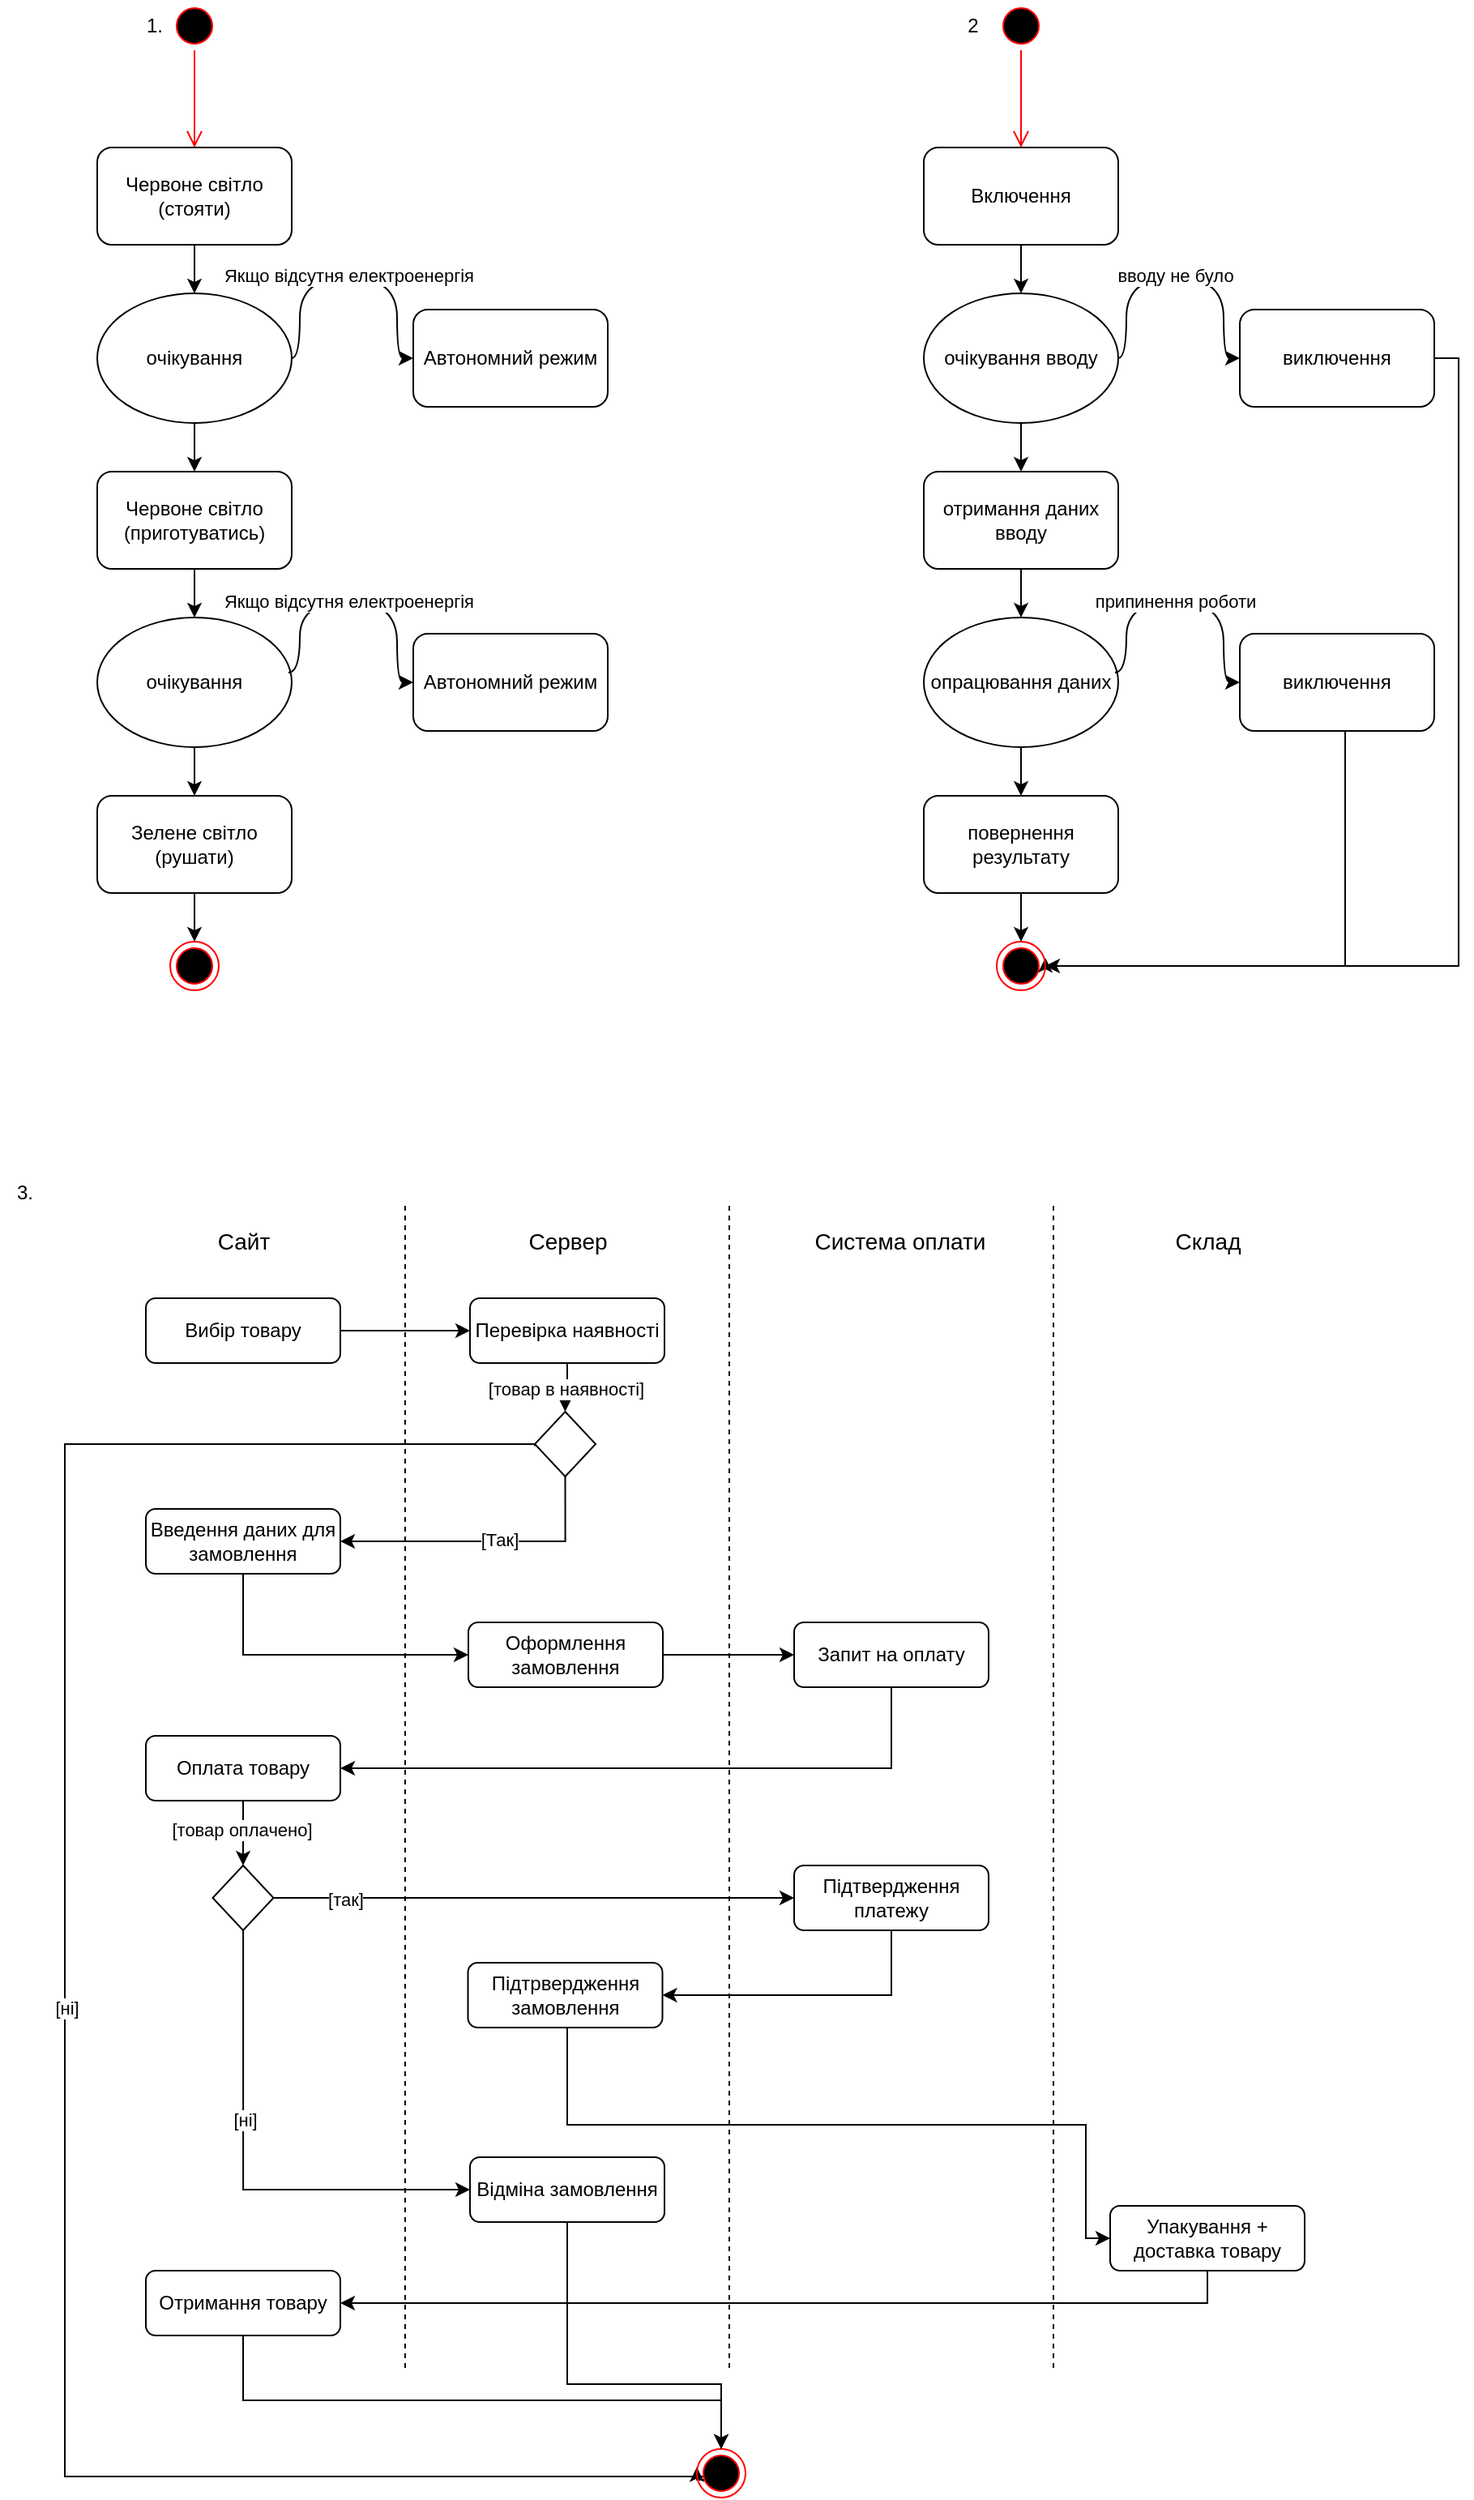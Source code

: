 <mxfile version="23.0.2" type="github">
  <diagram name="Page-1" id="Lz_YT9Ny3R0DxHCwnYko">
    <mxGraphModel dx="1434" dy="1880" grid="1" gridSize="10" guides="1" tooltips="1" connect="1" arrows="1" fold="1" page="1" pageScale="1" pageWidth="850" pageHeight="1100" math="0" shadow="0">
      <root>
        <mxCell id="0" />
        <mxCell id="1" parent="0" />
        <mxCell id="0Z1GudnxE-C9GBcNJ5cL-46" value="" style="group" vertex="1" connectable="0" parent="1">
          <mxGeometry x="90" y="-700" width="315" height="610" as="geometry" />
        </mxCell>
        <mxCell id="0Z1GudnxE-C9GBcNJ5cL-1" value="" style="ellipse;html=1;shape=startState;fillColor=#000000;strokeColor=#ff0000;" vertex="1" parent="0Z1GudnxE-C9GBcNJ5cL-46">
          <mxGeometry x="45" width="30" height="30" as="geometry" />
        </mxCell>
        <mxCell id="0Z1GudnxE-C9GBcNJ5cL-2" value="" style="edgeStyle=orthogonalEdgeStyle;html=1;verticalAlign=bottom;endArrow=open;endSize=8;strokeColor=#ff0000;rounded=0;" edge="1" source="0Z1GudnxE-C9GBcNJ5cL-1" parent="0Z1GudnxE-C9GBcNJ5cL-46">
          <mxGeometry relative="1" as="geometry">
            <mxPoint x="60" y="90" as="targetPoint" />
          </mxGeometry>
        </mxCell>
        <mxCell id="0Z1GudnxE-C9GBcNJ5cL-3" value="Червоне світло&lt;br&gt;(стояти)" style="rounded=1;whiteSpace=wrap;html=1;" vertex="1" parent="0Z1GudnxE-C9GBcNJ5cL-46">
          <mxGeometry y="90" width="120" height="60" as="geometry" />
        </mxCell>
        <mxCell id="0Z1GudnxE-C9GBcNJ5cL-4" value="очікування" style="ellipse;whiteSpace=wrap;html=1;" vertex="1" parent="0Z1GudnxE-C9GBcNJ5cL-46">
          <mxGeometry y="180" width="120" height="80" as="geometry" />
        </mxCell>
        <mxCell id="0Z1GudnxE-C9GBcNJ5cL-5" style="edgeStyle=orthogonalEdgeStyle;rounded=0;orthogonalLoop=1;jettySize=auto;html=1;" edge="1" parent="0Z1GudnxE-C9GBcNJ5cL-46" source="0Z1GudnxE-C9GBcNJ5cL-3" target="0Z1GudnxE-C9GBcNJ5cL-4">
          <mxGeometry relative="1" as="geometry" />
        </mxCell>
        <mxCell id="0Z1GudnxE-C9GBcNJ5cL-6" value="Автономний режим" style="rounded=1;whiteSpace=wrap;html=1;" vertex="1" parent="0Z1GudnxE-C9GBcNJ5cL-46">
          <mxGeometry x="195" y="190" width="120" height="60" as="geometry" />
        </mxCell>
        <mxCell id="0Z1GudnxE-C9GBcNJ5cL-14" style="edgeStyle=orthogonalEdgeStyle;rounded=0;orthogonalLoop=1;jettySize=auto;html=1;entryX=0;entryY=0.5;entryDx=0;entryDy=0;curved=1;exitX=1;exitY=0.5;exitDx=0;exitDy=0;" edge="1" parent="0Z1GudnxE-C9GBcNJ5cL-46" source="0Z1GudnxE-C9GBcNJ5cL-4" target="0Z1GudnxE-C9GBcNJ5cL-6">
          <mxGeometry relative="1" as="geometry">
            <Array as="points">
              <mxPoint x="125" y="220" />
              <mxPoint x="125" y="170" />
              <mxPoint x="185" y="170" />
              <mxPoint x="185" y="220" />
            </Array>
          </mxGeometry>
        </mxCell>
        <mxCell id="0Z1GudnxE-C9GBcNJ5cL-16" value="Якщо відсутня електроенергія" style="edgeLabel;html=1;align=center;verticalAlign=middle;resizable=0;points=[];" vertex="1" connectable="0" parent="0Z1GudnxE-C9GBcNJ5cL-14">
          <mxGeometry x="-0.029" y="1" relative="1" as="geometry">
            <mxPoint as="offset" />
          </mxGeometry>
        </mxCell>
        <mxCell id="0Z1GudnxE-C9GBcNJ5cL-8" value="Червоне світло&lt;br&gt;(приготуватись)" style="rounded=1;whiteSpace=wrap;html=1;" vertex="1" parent="0Z1GudnxE-C9GBcNJ5cL-46">
          <mxGeometry y="290" width="120" height="60" as="geometry" />
        </mxCell>
        <mxCell id="0Z1GudnxE-C9GBcNJ5cL-10" style="edgeStyle=orthogonalEdgeStyle;rounded=0;orthogonalLoop=1;jettySize=auto;html=1;" edge="1" parent="0Z1GudnxE-C9GBcNJ5cL-46" source="0Z1GudnxE-C9GBcNJ5cL-4" target="0Z1GudnxE-C9GBcNJ5cL-8">
          <mxGeometry relative="1" as="geometry" />
        </mxCell>
        <mxCell id="0Z1GudnxE-C9GBcNJ5cL-9" value="очікування" style="ellipse;whiteSpace=wrap;html=1;" vertex="1" parent="0Z1GudnxE-C9GBcNJ5cL-46">
          <mxGeometry y="380" width="120" height="80" as="geometry" />
        </mxCell>
        <mxCell id="0Z1GudnxE-C9GBcNJ5cL-7" style="edgeStyle=orthogonalEdgeStyle;rounded=0;orthogonalLoop=1;jettySize=auto;html=1;" edge="1" parent="0Z1GudnxE-C9GBcNJ5cL-46" source="0Z1GudnxE-C9GBcNJ5cL-8" target="0Z1GudnxE-C9GBcNJ5cL-9">
          <mxGeometry relative="1" as="geometry" />
        </mxCell>
        <mxCell id="0Z1GudnxE-C9GBcNJ5cL-11" value="Зелене світло&lt;br&gt;(рушати)" style="rounded=1;whiteSpace=wrap;html=1;" vertex="1" parent="0Z1GudnxE-C9GBcNJ5cL-46">
          <mxGeometry y="490" width="120" height="60" as="geometry" />
        </mxCell>
        <mxCell id="0Z1GudnxE-C9GBcNJ5cL-12" style="edgeStyle=orthogonalEdgeStyle;rounded=0;orthogonalLoop=1;jettySize=auto;html=1;" edge="1" parent="0Z1GudnxE-C9GBcNJ5cL-46" source="0Z1GudnxE-C9GBcNJ5cL-9" target="0Z1GudnxE-C9GBcNJ5cL-11">
          <mxGeometry relative="1" as="geometry" />
        </mxCell>
        <mxCell id="0Z1GudnxE-C9GBcNJ5cL-13" value="Автономний режим" style="rounded=1;whiteSpace=wrap;html=1;" vertex="1" parent="0Z1GudnxE-C9GBcNJ5cL-46">
          <mxGeometry x="195" y="390" width="120" height="60" as="geometry" />
        </mxCell>
        <mxCell id="0Z1GudnxE-C9GBcNJ5cL-15" style="edgeStyle=orthogonalEdgeStyle;rounded=0;orthogonalLoop=1;jettySize=auto;html=1;entryX=0;entryY=0.5;entryDx=0;entryDy=0;curved=1;exitX=0.983;exitY=0.425;exitDx=0;exitDy=0;exitPerimeter=0;" edge="1" parent="0Z1GudnxE-C9GBcNJ5cL-46" source="0Z1GudnxE-C9GBcNJ5cL-9" target="0Z1GudnxE-C9GBcNJ5cL-13">
          <mxGeometry relative="1" as="geometry">
            <Array as="points">
              <mxPoint x="125" y="414" />
              <mxPoint x="125" y="370" />
              <mxPoint x="185" y="370" />
            </Array>
          </mxGeometry>
        </mxCell>
        <mxCell id="0Z1GudnxE-C9GBcNJ5cL-17" value="Якщо відсутня електроенергія" style="edgeLabel;html=1;align=center;verticalAlign=middle;resizable=0;points=[];" vertex="1" connectable="0" parent="0Z1GudnxE-C9GBcNJ5cL-15">
          <mxGeometry x="-0.052" relative="1" as="geometry">
            <mxPoint as="offset" />
          </mxGeometry>
        </mxCell>
        <mxCell id="0Z1GudnxE-C9GBcNJ5cL-18" value="" style="ellipse;html=1;shape=endState;fillColor=#000000;strokeColor=#ff0000;" vertex="1" parent="0Z1GudnxE-C9GBcNJ5cL-46">
          <mxGeometry x="45" y="580" width="30" height="30" as="geometry" />
        </mxCell>
        <mxCell id="0Z1GudnxE-C9GBcNJ5cL-19" style="edgeStyle=orthogonalEdgeStyle;rounded=0;orthogonalLoop=1;jettySize=auto;html=1;" edge="1" parent="0Z1GudnxE-C9GBcNJ5cL-46" source="0Z1GudnxE-C9GBcNJ5cL-11" target="0Z1GudnxE-C9GBcNJ5cL-18">
          <mxGeometry relative="1" as="geometry" />
        </mxCell>
        <mxCell id="0Z1GudnxE-C9GBcNJ5cL-48" value="1." style="text;html=1;align=center;verticalAlign=middle;resizable=0;points=[];autosize=1;strokeColor=none;fillColor=none;" vertex="1" parent="0Z1GudnxE-C9GBcNJ5cL-46">
          <mxGeometry x="20" width="30" height="30" as="geometry" />
        </mxCell>
        <mxCell id="0Z1GudnxE-C9GBcNJ5cL-47" value="" style="group" vertex="1" connectable="0" parent="1">
          <mxGeometry x="600" y="-700" width="330" height="610" as="geometry" />
        </mxCell>
        <mxCell id="0Z1GudnxE-C9GBcNJ5cL-20" value="" style="ellipse;html=1;shape=startState;fillColor=#000000;strokeColor=#ff0000;" vertex="1" parent="0Z1GudnxE-C9GBcNJ5cL-47">
          <mxGeometry x="45" width="30" height="30" as="geometry" />
        </mxCell>
        <mxCell id="0Z1GudnxE-C9GBcNJ5cL-21" value="" style="edgeStyle=orthogonalEdgeStyle;html=1;verticalAlign=bottom;endArrow=open;endSize=8;strokeColor=#ff0000;rounded=0;" edge="1" parent="0Z1GudnxE-C9GBcNJ5cL-47" source="0Z1GudnxE-C9GBcNJ5cL-20">
          <mxGeometry relative="1" as="geometry">
            <mxPoint x="60" y="90" as="targetPoint" />
          </mxGeometry>
        </mxCell>
        <mxCell id="0Z1GudnxE-C9GBcNJ5cL-23" value="Включення" style="rounded=1;whiteSpace=wrap;html=1;" vertex="1" parent="0Z1GudnxE-C9GBcNJ5cL-47">
          <mxGeometry y="90" width="120" height="60" as="geometry" />
        </mxCell>
        <mxCell id="0Z1GudnxE-C9GBcNJ5cL-27" value="очікування вводу" style="ellipse;whiteSpace=wrap;html=1;" vertex="1" parent="0Z1GudnxE-C9GBcNJ5cL-47">
          <mxGeometry y="180" width="120" height="80" as="geometry" />
        </mxCell>
        <mxCell id="0Z1GudnxE-C9GBcNJ5cL-22" style="edgeStyle=orthogonalEdgeStyle;rounded=0;orthogonalLoop=1;jettySize=auto;html=1;" edge="1" parent="0Z1GudnxE-C9GBcNJ5cL-47" source="0Z1GudnxE-C9GBcNJ5cL-23" target="0Z1GudnxE-C9GBcNJ5cL-27">
          <mxGeometry relative="1" as="geometry" />
        </mxCell>
        <mxCell id="0Z1GudnxE-C9GBcNJ5cL-28" value="виключення" style="rounded=1;whiteSpace=wrap;html=1;" vertex="1" parent="0Z1GudnxE-C9GBcNJ5cL-47">
          <mxGeometry x="195" y="190" width="120" height="60" as="geometry" />
        </mxCell>
        <mxCell id="0Z1GudnxE-C9GBcNJ5cL-25" style="edgeStyle=orthogonalEdgeStyle;rounded=0;orthogonalLoop=1;jettySize=auto;html=1;entryX=0;entryY=0.5;entryDx=0;entryDy=0;curved=1;exitX=1;exitY=0.5;exitDx=0;exitDy=0;" edge="1" parent="0Z1GudnxE-C9GBcNJ5cL-47" source="0Z1GudnxE-C9GBcNJ5cL-27" target="0Z1GudnxE-C9GBcNJ5cL-28">
          <mxGeometry relative="1" as="geometry">
            <Array as="points">
              <mxPoint x="125" y="220" />
              <mxPoint x="125" y="170" />
              <mxPoint x="185" y="170" />
              <mxPoint x="185" y="220" />
            </Array>
          </mxGeometry>
        </mxCell>
        <mxCell id="0Z1GudnxE-C9GBcNJ5cL-26" value="вводу не було" style="edgeLabel;html=1;align=center;verticalAlign=middle;resizable=0;points=[];" vertex="1" connectable="0" parent="0Z1GudnxE-C9GBcNJ5cL-25">
          <mxGeometry x="-0.029" y="1" relative="1" as="geometry">
            <mxPoint as="offset" />
          </mxGeometry>
        </mxCell>
        <mxCell id="0Z1GudnxE-C9GBcNJ5cL-30" value="отримання даних вводу" style="rounded=1;whiteSpace=wrap;html=1;" vertex="1" parent="0Z1GudnxE-C9GBcNJ5cL-47">
          <mxGeometry y="290" width="120" height="60" as="geometry" />
        </mxCell>
        <mxCell id="0Z1GudnxE-C9GBcNJ5cL-24" style="edgeStyle=orthogonalEdgeStyle;rounded=0;orthogonalLoop=1;jettySize=auto;html=1;" edge="1" parent="0Z1GudnxE-C9GBcNJ5cL-47" source="0Z1GudnxE-C9GBcNJ5cL-27" target="0Z1GudnxE-C9GBcNJ5cL-30">
          <mxGeometry relative="1" as="geometry" />
        </mxCell>
        <mxCell id="0Z1GudnxE-C9GBcNJ5cL-34" value="опрацювання даних" style="ellipse;whiteSpace=wrap;html=1;" vertex="1" parent="0Z1GudnxE-C9GBcNJ5cL-47">
          <mxGeometry y="380" width="120" height="80" as="geometry" />
        </mxCell>
        <mxCell id="0Z1GudnxE-C9GBcNJ5cL-29" style="edgeStyle=orthogonalEdgeStyle;rounded=0;orthogonalLoop=1;jettySize=auto;html=1;" edge="1" parent="0Z1GudnxE-C9GBcNJ5cL-47" source="0Z1GudnxE-C9GBcNJ5cL-30" target="0Z1GudnxE-C9GBcNJ5cL-34">
          <mxGeometry relative="1" as="geometry" />
        </mxCell>
        <mxCell id="0Z1GudnxE-C9GBcNJ5cL-36" value="повернення результату" style="rounded=1;whiteSpace=wrap;html=1;" vertex="1" parent="0Z1GudnxE-C9GBcNJ5cL-47">
          <mxGeometry y="490" width="120" height="60" as="geometry" />
        </mxCell>
        <mxCell id="0Z1GudnxE-C9GBcNJ5cL-31" style="edgeStyle=orthogonalEdgeStyle;rounded=0;orthogonalLoop=1;jettySize=auto;html=1;" edge="1" parent="0Z1GudnxE-C9GBcNJ5cL-47" source="0Z1GudnxE-C9GBcNJ5cL-34" target="0Z1GudnxE-C9GBcNJ5cL-36">
          <mxGeometry relative="1" as="geometry" />
        </mxCell>
        <mxCell id="0Z1GudnxE-C9GBcNJ5cL-41" style="edgeStyle=orthogonalEdgeStyle;rounded=0;orthogonalLoop=1;jettySize=auto;html=1;entryX=0.833;entryY=0.5;entryDx=0;entryDy=0;entryPerimeter=0;" edge="1" parent="0Z1GudnxE-C9GBcNJ5cL-47">
          <mxGeometry relative="1" as="geometry">
            <mxPoint x="260.01" y="445" as="sourcePoint" />
            <mxPoint x="75.0" y="590" as="targetPoint" />
            <Array as="points">
              <mxPoint x="260.01" y="595" />
              <mxPoint x="75.01" y="595" />
            </Array>
          </mxGeometry>
        </mxCell>
        <mxCell id="0Z1GudnxE-C9GBcNJ5cL-37" value="виключення" style="rounded=1;whiteSpace=wrap;html=1;" vertex="1" parent="0Z1GudnxE-C9GBcNJ5cL-47">
          <mxGeometry x="195" y="390" width="120" height="60" as="geometry" />
        </mxCell>
        <mxCell id="0Z1GudnxE-C9GBcNJ5cL-32" style="edgeStyle=orthogonalEdgeStyle;rounded=0;orthogonalLoop=1;jettySize=auto;html=1;entryX=0;entryY=0.5;entryDx=0;entryDy=0;curved=1;exitX=0.983;exitY=0.425;exitDx=0;exitDy=0;exitPerimeter=0;" edge="1" parent="0Z1GudnxE-C9GBcNJ5cL-47" source="0Z1GudnxE-C9GBcNJ5cL-34" target="0Z1GudnxE-C9GBcNJ5cL-37">
          <mxGeometry relative="1" as="geometry">
            <Array as="points">
              <mxPoint x="125" y="414" />
              <mxPoint x="125" y="370" />
              <mxPoint x="185" y="370" />
            </Array>
          </mxGeometry>
        </mxCell>
        <mxCell id="0Z1GudnxE-C9GBcNJ5cL-33" value="припинення роботи" style="edgeLabel;html=1;align=center;verticalAlign=middle;resizable=0;points=[];" vertex="1" connectable="0" parent="0Z1GudnxE-C9GBcNJ5cL-32">
          <mxGeometry x="-0.052" relative="1" as="geometry">
            <mxPoint as="offset" />
          </mxGeometry>
        </mxCell>
        <mxCell id="0Z1GudnxE-C9GBcNJ5cL-38" value="" style="ellipse;html=1;shape=endState;fillColor=#000000;strokeColor=#ff0000;" vertex="1" parent="0Z1GudnxE-C9GBcNJ5cL-47">
          <mxGeometry x="45" y="580" width="30" height="30" as="geometry" />
        </mxCell>
        <mxCell id="0Z1GudnxE-C9GBcNJ5cL-42" style="edgeStyle=orthogonalEdgeStyle;rounded=0;orthogonalLoop=1;jettySize=auto;html=1;entryX=1;entryY=0.5;entryDx=0;entryDy=0;" edge="1" parent="0Z1GudnxE-C9GBcNJ5cL-47" source="0Z1GudnxE-C9GBcNJ5cL-28" target="0Z1GudnxE-C9GBcNJ5cL-38">
          <mxGeometry relative="1" as="geometry">
            <Array as="points">
              <mxPoint x="330" y="220" />
              <mxPoint x="330" y="595" />
            </Array>
          </mxGeometry>
        </mxCell>
        <mxCell id="0Z1GudnxE-C9GBcNJ5cL-35" style="edgeStyle=orthogonalEdgeStyle;rounded=0;orthogonalLoop=1;jettySize=auto;html=1;" edge="1" parent="0Z1GudnxE-C9GBcNJ5cL-47" source="0Z1GudnxE-C9GBcNJ5cL-36" target="0Z1GudnxE-C9GBcNJ5cL-38">
          <mxGeometry relative="1" as="geometry" />
        </mxCell>
        <mxCell id="0Z1GudnxE-C9GBcNJ5cL-49" value="2" style="text;html=1;align=center;verticalAlign=middle;resizable=0;points=[];autosize=1;strokeColor=none;fillColor=none;" vertex="1" parent="0Z1GudnxE-C9GBcNJ5cL-47">
          <mxGeometry x="15" width="30" height="30" as="geometry" />
        </mxCell>
        <mxCell id="0Z1GudnxE-C9GBcNJ5cL-99" value="" style="group" vertex="1" connectable="0" parent="1">
          <mxGeometry x="30" y="20" width="805" height="820" as="geometry" />
        </mxCell>
        <mxCell id="0Z1GudnxE-C9GBcNJ5cL-45" value="" style="endArrow=none;dashed=1;html=1;rounded=0;" edge="1" parent="0Z1GudnxE-C9GBcNJ5cL-99">
          <mxGeometry width="50" height="50" relative="1" as="geometry">
            <mxPoint x="250" y="740" as="sourcePoint" />
            <mxPoint x="250" y="20" as="targetPoint" />
          </mxGeometry>
        </mxCell>
        <mxCell id="0Z1GudnxE-C9GBcNJ5cL-50" value="Сайт" style="text;html=1;align=center;verticalAlign=middle;resizable=0;points=[];autosize=1;strokeColor=none;fillColor=none;fontSize=14;" vertex="1" parent="0Z1GudnxE-C9GBcNJ5cL-99">
          <mxGeometry x="120" y="30" width="60" height="30" as="geometry" />
        </mxCell>
        <mxCell id="0Z1GudnxE-C9GBcNJ5cL-51" value="" style="endArrow=none;dashed=1;html=1;rounded=0;" edge="1" parent="0Z1GudnxE-C9GBcNJ5cL-99">
          <mxGeometry width="50" height="50" relative="1" as="geometry">
            <mxPoint x="450" y="740" as="sourcePoint" />
            <mxPoint x="450" y="20" as="targetPoint" />
          </mxGeometry>
        </mxCell>
        <mxCell id="0Z1GudnxE-C9GBcNJ5cL-53" value="Вибір товару" style="rounded=1;whiteSpace=wrap;html=1;" vertex="1" parent="0Z1GudnxE-C9GBcNJ5cL-99">
          <mxGeometry x="90" y="80" width="120" height="40" as="geometry" />
        </mxCell>
        <mxCell id="0Z1GudnxE-C9GBcNJ5cL-54" value="" style="endArrow=none;dashed=1;html=1;rounded=0;" edge="1" parent="0Z1GudnxE-C9GBcNJ5cL-99">
          <mxGeometry width="50" height="50" relative="1" as="geometry">
            <mxPoint x="650" y="740" as="sourcePoint" />
            <mxPoint x="650" y="20" as="targetPoint" />
          </mxGeometry>
        </mxCell>
        <mxCell id="0Z1GudnxE-C9GBcNJ5cL-55" value="Система оплати" style="text;html=1;align=center;verticalAlign=middle;resizable=0;points=[];autosize=1;strokeColor=none;fillColor=none;fontSize=14;" vertex="1" parent="0Z1GudnxE-C9GBcNJ5cL-99">
          <mxGeometry x="490" y="30" width="130" height="30" as="geometry" />
        </mxCell>
        <mxCell id="0Z1GudnxE-C9GBcNJ5cL-57" value="Склад" style="text;html=1;align=center;verticalAlign=middle;resizable=0;points=[];autosize=1;strokeColor=none;fillColor=none;fontSize=14;" vertex="1" parent="0Z1GudnxE-C9GBcNJ5cL-99">
          <mxGeometry x="715" y="30" width="60" height="30" as="geometry" />
        </mxCell>
        <mxCell id="0Z1GudnxE-C9GBcNJ5cL-58" value="Перевірка наявності" style="rounded=1;whiteSpace=wrap;html=1;" vertex="1" parent="0Z1GudnxE-C9GBcNJ5cL-99">
          <mxGeometry x="290" y="80" width="120" height="40" as="geometry" />
        </mxCell>
        <mxCell id="0Z1GudnxE-C9GBcNJ5cL-64" style="edgeStyle=orthogonalEdgeStyle;rounded=0;orthogonalLoop=1;jettySize=auto;html=1;" edge="1" parent="0Z1GudnxE-C9GBcNJ5cL-99" source="0Z1GudnxE-C9GBcNJ5cL-53" target="0Z1GudnxE-C9GBcNJ5cL-58">
          <mxGeometry relative="1" as="geometry" />
        </mxCell>
        <mxCell id="0Z1GudnxE-C9GBcNJ5cL-60" value="Сервер" style="text;html=1;align=center;verticalAlign=middle;resizable=0;points=[];autosize=1;strokeColor=none;fillColor=none;fontSize=14;" vertex="1" parent="0Z1GudnxE-C9GBcNJ5cL-99">
          <mxGeometry x="315" y="30" width="70" height="30" as="geometry" />
        </mxCell>
        <mxCell id="0Z1GudnxE-C9GBcNJ5cL-68" style="edgeStyle=orthogonalEdgeStyle;rounded=0;orthogonalLoop=1;jettySize=auto;html=1;entryX=0;entryY=0.5;entryDx=0;entryDy=0;" edge="1" parent="0Z1GudnxE-C9GBcNJ5cL-99">
          <mxGeometry relative="1" as="geometry">
            <mxPoint x="329.95" y="171.25" as="sourcePoint" />
            <mxPoint x="429.95" y="801.25" as="targetPoint" />
            <Array as="points">
              <mxPoint x="330" y="170" />
              <mxPoint x="40" y="170" />
              <mxPoint x="40" y="807" />
              <mxPoint x="440" y="807" />
              <mxPoint x="440" y="809" />
              <mxPoint x="430" y="809" />
            </Array>
          </mxGeometry>
        </mxCell>
        <mxCell id="0Z1GudnxE-C9GBcNJ5cL-69" value="[ні]" style="edgeLabel;html=1;align=center;verticalAlign=middle;resizable=0;points=[];" vertex="1" connectable="0" parent="0Z1GudnxE-C9GBcNJ5cL-68">
          <mxGeometry x="-0.051" y="1" relative="1" as="geometry">
            <mxPoint as="offset" />
          </mxGeometry>
        </mxCell>
        <mxCell id="0Z1GudnxE-C9GBcNJ5cL-61" value="" style="rhombus;whiteSpace=wrap;html=1;" vertex="1" parent="0Z1GudnxE-C9GBcNJ5cL-99">
          <mxGeometry x="330" y="150" width="37.5" height="40" as="geometry" />
        </mxCell>
        <mxCell id="0Z1GudnxE-C9GBcNJ5cL-62" style="edgeStyle=orthogonalEdgeStyle;rounded=0;orthogonalLoop=1;jettySize=auto;html=1;" edge="1" parent="0Z1GudnxE-C9GBcNJ5cL-99" source="0Z1GudnxE-C9GBcNJ5cL-58" target="0Z1GudnxE-C9GBcNJ5cL-61">
          <mxGeometry relative="1" as="geometry" />
        </mxCell>
        <mxCell id="0Z1GudnxE-C9GBcNJ5cL-63" value="[товар в наявності]" style="edgeLabel;html=1;align=center;verticalAlign=middle;resizable=0;points=[];" vertex="1" connectable="0" parent="0Z1GudnxE-C9GBcNJ5cL-62">
          <mxGeometry y="-1" relative="1" as="geometry">
            <mxPoint as="offset" />
          </mxGeometry>
        </mxCell>
        <mxCell id="0Z1GudnxE-C9GBcNJ5cL-65" value="Введення даних для замовлення" style="rounded=1;whiteSpace=wrap;html=1;" vertex="1" parent="0Z1GudnxE-C9GBcNJ5cL-99">
          <mxGeometry x="90" y="210" width="120" height="40" as="geometry" />
        </mxCell>
        <mxCell id="0Z1GudnxE-C9GBcNJ5cL-67" style="edgeStyle=orthogonalEdgeStyle;rounded=0;orthogonalLoop=1;jettySize=auto;html=1;entryX=1;entryY=0.5;entryDx=0;entryDy=0;exitX=0.5;exitY=1;exitDx=0;exitDy=0;" edge="1" parent="0Z1GudnxE-C9GBcNJ5cL-99" source="0Z1GudnxE-C9GBcNJ5cL-61" target="0Z1GudnxE-C9GBcNJ5cL-65">
          <mxGeometry relative="1" as="geometry" />
        </mxCell>
        <mxCell id="0Z1GudnxE-C9GBcNJ5cL-70" value="[Так]" style="edgeLabel;html=1;align=center;verticalAlign=middle;resizable=0;points=[];" vertex="1" connectable="0" parent="0Z1GudnxE-C9GBcNJ5cL-67">
          <mxGeometry x="-0.096" y="-1" relative="1" as="geometry">
            <mxPoint as="offset" />
          </mxGeometry>
        </mxCell>
        <mxCell id="0Z1GudnxE-C9GBcNJ5cL-66" value="" style="ellipse;html=1;shape=endState;fillColor=#000000;strokeColor=#ff0000;" vertex="1" parent="0Z1GudnxE-C9GBcNJ5cL-99">
          <mxGeometry x="430" y="790" width="30" height="30" as="geometry" />
        </mxCell>
        <mxCell id="0Z1GudnxE-C9GBcNJ5cL-71" value="Оформлення замовлення" style="rounded=1;whiteSpace=wrap;html=1;" vertex="1" parent="0Z1GudnxE-C9GBcNJ5cL-99">
          <mxGeometry x="289" y="280" width="120" height="40" as="geometry" />
        </mxCell>
        <mxCell id="0Z1GudnxE-C9GBcNJ5cL-72" style="edgeStyle=orthogonalEdgeStyle;rounded=0;orthogonalLoop=1;jettySize=auto;html=1;entryX=0;entryY=0.5;entryDx=0;entryDy=0;" edge="1" parent="0Z1GudnxE-C9GBcNJ5cL-99" source="0Z1GudnxE-C9GBcNJ5cL-65" target="0Z1GudnxE-C9GBcNJ5cL-71">
          <mxGeometry relative="1" as="geometry">
            <Array as="points">
              <mxPoint x="150" y="300" />
            </Array>
          </mxGeometry>
        </mxCell>
        <mxCell id="0Z1GudnxE-C9GBcNJ5cL-73" value="Запит на оплату" style="rounded=1;whiteSpace=wrap;html=1;" vertex="1" parent="0Z1GudnxE-C9GBcNJ5cL-99">
          <mxGeometry x="490" y="280" width="120" height="40" as="geometry" />
        </mxCell>
        <mxCell id="0Z1GudnxE-C9GBcNJ5cL-75" style="edgeStyle=orthogonalEdgeStyle;rounded=0;orthogonalLoop=1;jettySize=auto;html=1;" edge="1" parent="0Z1GudnxE-C9GBcNJ5cL-99" source="0Z1GudnxE-C9GBcNJ5cL-71" target="0Z1GudnxE-C9GBcNJ5cL-73">
          <mxGeometry relative="1" as="geometry" />
        </mxCell>
        <mxCell id="0Z1GudnxE-C9GBcNJ5cL-74" value="Оплата товару" style="rounded=1;whiteSpace=wrap;html=1;" vertex="1" parent="0Z1GudnxE-C9GBcNJ5cL-99">
          <mxGeometry x="90" y="350" width="120" height="40" as="geometry" />
        </mxCell>
        <mxCell id="0Z1GudnxE-C9GBcNJ5cL-76" style="edgeStyle=orthogonalEdgeStyle;rounded=0;orthogonalLoop=1;jettySize=auto;html=1;entryX=1;entryY=0.5;entryDx=0;entryDy=0;" edge="1" parent="0Z1GudnxE-C9GBcNJ5cL-99" source="0Z1GudnxE-C9GBcNJ5cL-73" target="0Z1GudnxE-C9GBcNJ5cL-74">
          <mxGeometry relative="1" as="geometry">
            <Array as="points">
              <mxPoint x="550" y="370" />
            </Array>
          </mxGeometry>
        </mxCell>
        <mxCell id="0Z1GudnxE-C9GBcNJ5cL-78" value="" style="rhombus;whiteSpace=wrap;html=1;" vertex="1" parent="0Z1GudnxE-C9GBcNJ5cL-99">
          <mxGeometry x="131.25" y="430" width="37.5" height="40" as="geometry" />
        </mxCell>
        <mxCell id="0Z1GudnxE-C9GBcNJ5cL-79" style="edgeStyle=orthogonalEdgeStyle;rounded=0;orthogonalLoop=1;jettySize=auto;html=1;entryX=0.5;entryY=0;entryDx=0;entryDy=0;" edge="1" parent="0Z1GudnxE-C9GBcNJ5cL-99" source="0Z1GudnxE-C9GBcNJ5cL-74" target="0Z1GudnxE-C9GBcNJ5cL-78">
          <mxGeometry relative="1" as="geometry" />
        </mxCell>
        <mxCell id="0Z1GudnxE-C9GBcNJ5cL-80" value="[товар оплачено]" style="edgeLabel;html=1;align=center;verticalAlign=middle;resizable=0;points=[];" vertex="1" connectable="0" parent="0Z1GudnxE-C9GBcNJ5cL-79">
          <mxGeometry x="-0.1" y="-1" relative="1" as="geometry">
            <mxPoint as="offset" />
          </mxGeometry>
        </mxCell>
        <mxCell id="0Z1GudnxE-C9GBcNJ5cL-81" value="Підтвердження платежу" style="rounded=1;whiteSpace=wrap;html=1;" vertex="1" parent="0Z1GudnxE-C9GBcNJ5cL-99">
          <mxGeometry x="490" y="430" width="120" height="40" as="geometry" />
        </mxCell>
        <mxCell id="0Z1GudnxE-C9GBcNJ5cL-82" style="edgeStyle=orthogonalEdgeStyle;rounded=0;orthogonalLoop=1;jettySize=auto;html=1;entryX=0;entryY=0.5;entryDx=0;entryDy=0;" edge="1" parent="0Z1GudnxE-C9GBcNJ5cL-99" source="0Z1GudnxE-C9GBcNJ5cL-78" target="0Z1GudnxE-C9GBcNJ5cL-81">
          <mxGeometry relative="1" as="geometry" />
        </mxCell>
        <mxCell id="0Z1GudnxE-C9GBcNJ5cL-84" value="[так]" style="edgeLabel;html=1;align=center;verticalAlign=middle;resizable=0;points=[];" vertex="1" connectable="0" parent="0Z1GudnxE-C9GBcNJ5cL-82">
          <mxGeometry x="-0.725" y="-1" relative="1" as="geometry">
            <mxPoint as="offset" />
          </mxGeometry>
        </mxCell>
        <mxCell id="0Z1GudnxE-C9GBcNJ5cL-85" value="Підтрвердження замовлення" style="rounded=1;whiteSpace=wrap;html=1;" vertex="1" parent="0Z1GudnxE-C9GBcNJ5cL-99">
          <mxGeometry x="288.75" y="490" width="120" height="40" as="geometry" />
        </mxCell>
        <mxCell id="0Z1GudnxE-C9GBcNJ5cL-86" style="edgeStyle=orthogonalEdgeStyle;rounded=0;orthogonalLoop=1;jettySize=auto;html=1;entryX=1;entryY=0.5;entryDx=0;entryDy=0;" edge="1" parent="0Z1GudnxE-C9GBcNJ5cL-99" source="0Z1GudnxE-C9GBcNJ5cL-81" target="0Z1GudnxE-C9GBcNJ5cL-85">
          <mxGeometry relative="1" as="geometry">
            <Array as="points">
              <mxPoint x="550" y="510" />
            </Array>
          </mxGeometry>
        </mxCell>
        <mxCell id="0Z1GudnxE-C9GBcNJ5cL-87" value="Упакування + доставка товару" style="rounded=1;whiteSpace=wrap;html=1;" vertex="1" parent="0Z1GudnxE-C9GBcNJ5cL-99">
          <mxGeometry x="685" y="640" width="120" height="40" as="geometry" />
        </mxCell>
        <mxCell id="0Z1GudnxE-C9GBcNJ5cL-93" style="edgeStyle=orthogonalEdgeStyle;rounded=0;orthogonalLoop=1;jettySize=auto;html=1;entryX=0;entryY=0.5;entryDx=0;entryDy=0;" edge="1" parent="0Z1GudnxE-C9GBcNJ5cL-99" source="0Z1GudnxE-C9GBcNJ5cL-85" target="0Z1GudnxE-C9GBcNJ5cL-87">
          <mxGeometry relative="1" as="geometry">
            <Array as="points">
              <mxPoint x="350" y="590" />
              <mxPoint x="670" y="590" />
              <mxPoint x="670" y="660" />
            </Array>
          </mxGeometry>
        </mxCell>
        <mxCell id="0Z1GudnxE-C9GBcNJ5cL-94" style="edgeStyle=orthogonalEdgeStyle;rounded=0;orthogonalLoop=1;jettySize=auto;html=1;entryX=0.5;entryY=0;entryDx=0;entryDy=0;" edge="1" parent="0Z1GudnxE-C9GBcNJ5cL-99" source="0Z1GudnxE-C9GBcNJ5cL-89" target="0Z1GudnxE-C9GBcNJ5cL-66">
          <mxGeometry relative="1" as="geometry">
            <Array as="points">
              <mxPoint x="350" y="750" />
              <mxPoint x="445" y="750" />
            </Array>
          </mxGeometry>
        </mxCell>
        <mxCell id="0Z1GudnxE-C9GBcNJ5cL-89" value="Відміна замовлення" style="rounded=1;whiteSpace=wrap;html=1;" vertex="1" parent="0Z1GudnxE-C9GBcNJ5cL-99">
          <mxGeometry x="290" y="610" width="120" height="40" as="geometry" />
        </mxCell>
        <mxCell id="0Z1GudnxE-C9GBcNJ5cL-90" style="edgeStyle=orthogonalEdgeStyle;rounded=0;orthogonalLoop=1;jettySize=auto;html=1;entryX=0;entryY=0.5;entryDx=0;entryDy=0;" edge="1" parent="0Z1GudnxE-C9GBcNJ5cL-99" source="0Z1GudnxE-C9GBcNJ5cL-78" target="0Z1GudnxE-C9GBcNJ5cL-89">
          <mxGeometry relative="1" as="geometry">
            <Array as="points">
              <mxPoint x="150" y="630" />
            </Array>
          </mxGeometry>
        </mxCell>
        <mxCell id="0Z1GudnxE-C9GBcNJ5cL-91" value="[ні]" style="edgeLabel;html=1;align=center;verticalAlign=middle;resizable=0;points=[];" vertex="1" connectable="0" parent="0Z1GudnxE-C9GBcNJ5cL-90">
          <mxGeometry x="-0.224" y="1" relative="1" as="geometry">
            <mxPoint as="offset" />
          </mxGeometry>
        </mxCell>
        <mxCell id="0Z1GudnxE-C9GBcNJ5cL-97" style="edgeStyle=orthogonalEdgeStyle;rounded=0;orthogonalLoop=1;jettySize=auto;html=1;entryX=0.5;entryY=0;entryDx=0;entryDy=0;" edge="1" parent="0Z1GudnxE-C9GBcNJ5cL-99" source="0Z1GudnxE-C9GBcNJ5cL-95" target="0Z1GudnxE-C9GBcNJ5cL-66">
          <mxGeometry relative="1" as="geometry">
            <Array as="points">
              <mxPoint x="150" y="760" />
              <mxPoint x="445" y="760" />
            </Array>
          </mxGeometry>
        </mxCell>
        <mxCell id="0Z1GudnxE-C9GBcNJ5cL-95" value="Отримання товару" style="rounded=1;whiteSpace=wrap;html=1;" vertex="1" parent="0Z1GudnxE-C9GBcNJ5cL-99">
          <mxGeometry x="90" y="680" width="120" height="40" as="geometry" />
        </mxCell>
        <mxCell id="0Z1GudnxE-C9GBcNJ5cL-96" style="edgeStyle=orthogonalEdgeStyle;rounded=0;orthogonalLoop=1;jettySize=auto;html=1;entryX=1;entryY=0.5;entryDx=0;entryDy=0;" edge="1" parent="0Z1GudnxE-C9GBcNJ5cL-99" source="0Z1GudnxE-C9GBcNJ5cL-87" target="0Z1GudnxE-C9GBcNJ5cL-95">
          <mxGeometry relative="1" as="geometry">
            <Array as="points">
              <mxPoint x="745" y="700" />
            </Array>
          </mxGeometry>
        </mxCell>
        <mxCell id="0Z1GudnxE-C9GBcNJ5cL-98" value="3." style="text;html=1;align=center;verticalAlign=middle;resizable=0;points=[];autosize=1;strokeColor=none;fillColor=none;" vertex="1" parent="0Z1GudnxE-C9GBcNJ5cL-99">
          <mxGeometry width="30" height="30" as="geometry" />
        </mxCell>
      </root>
    </mxGraphModel>
  </diagram>
</mxfile>
